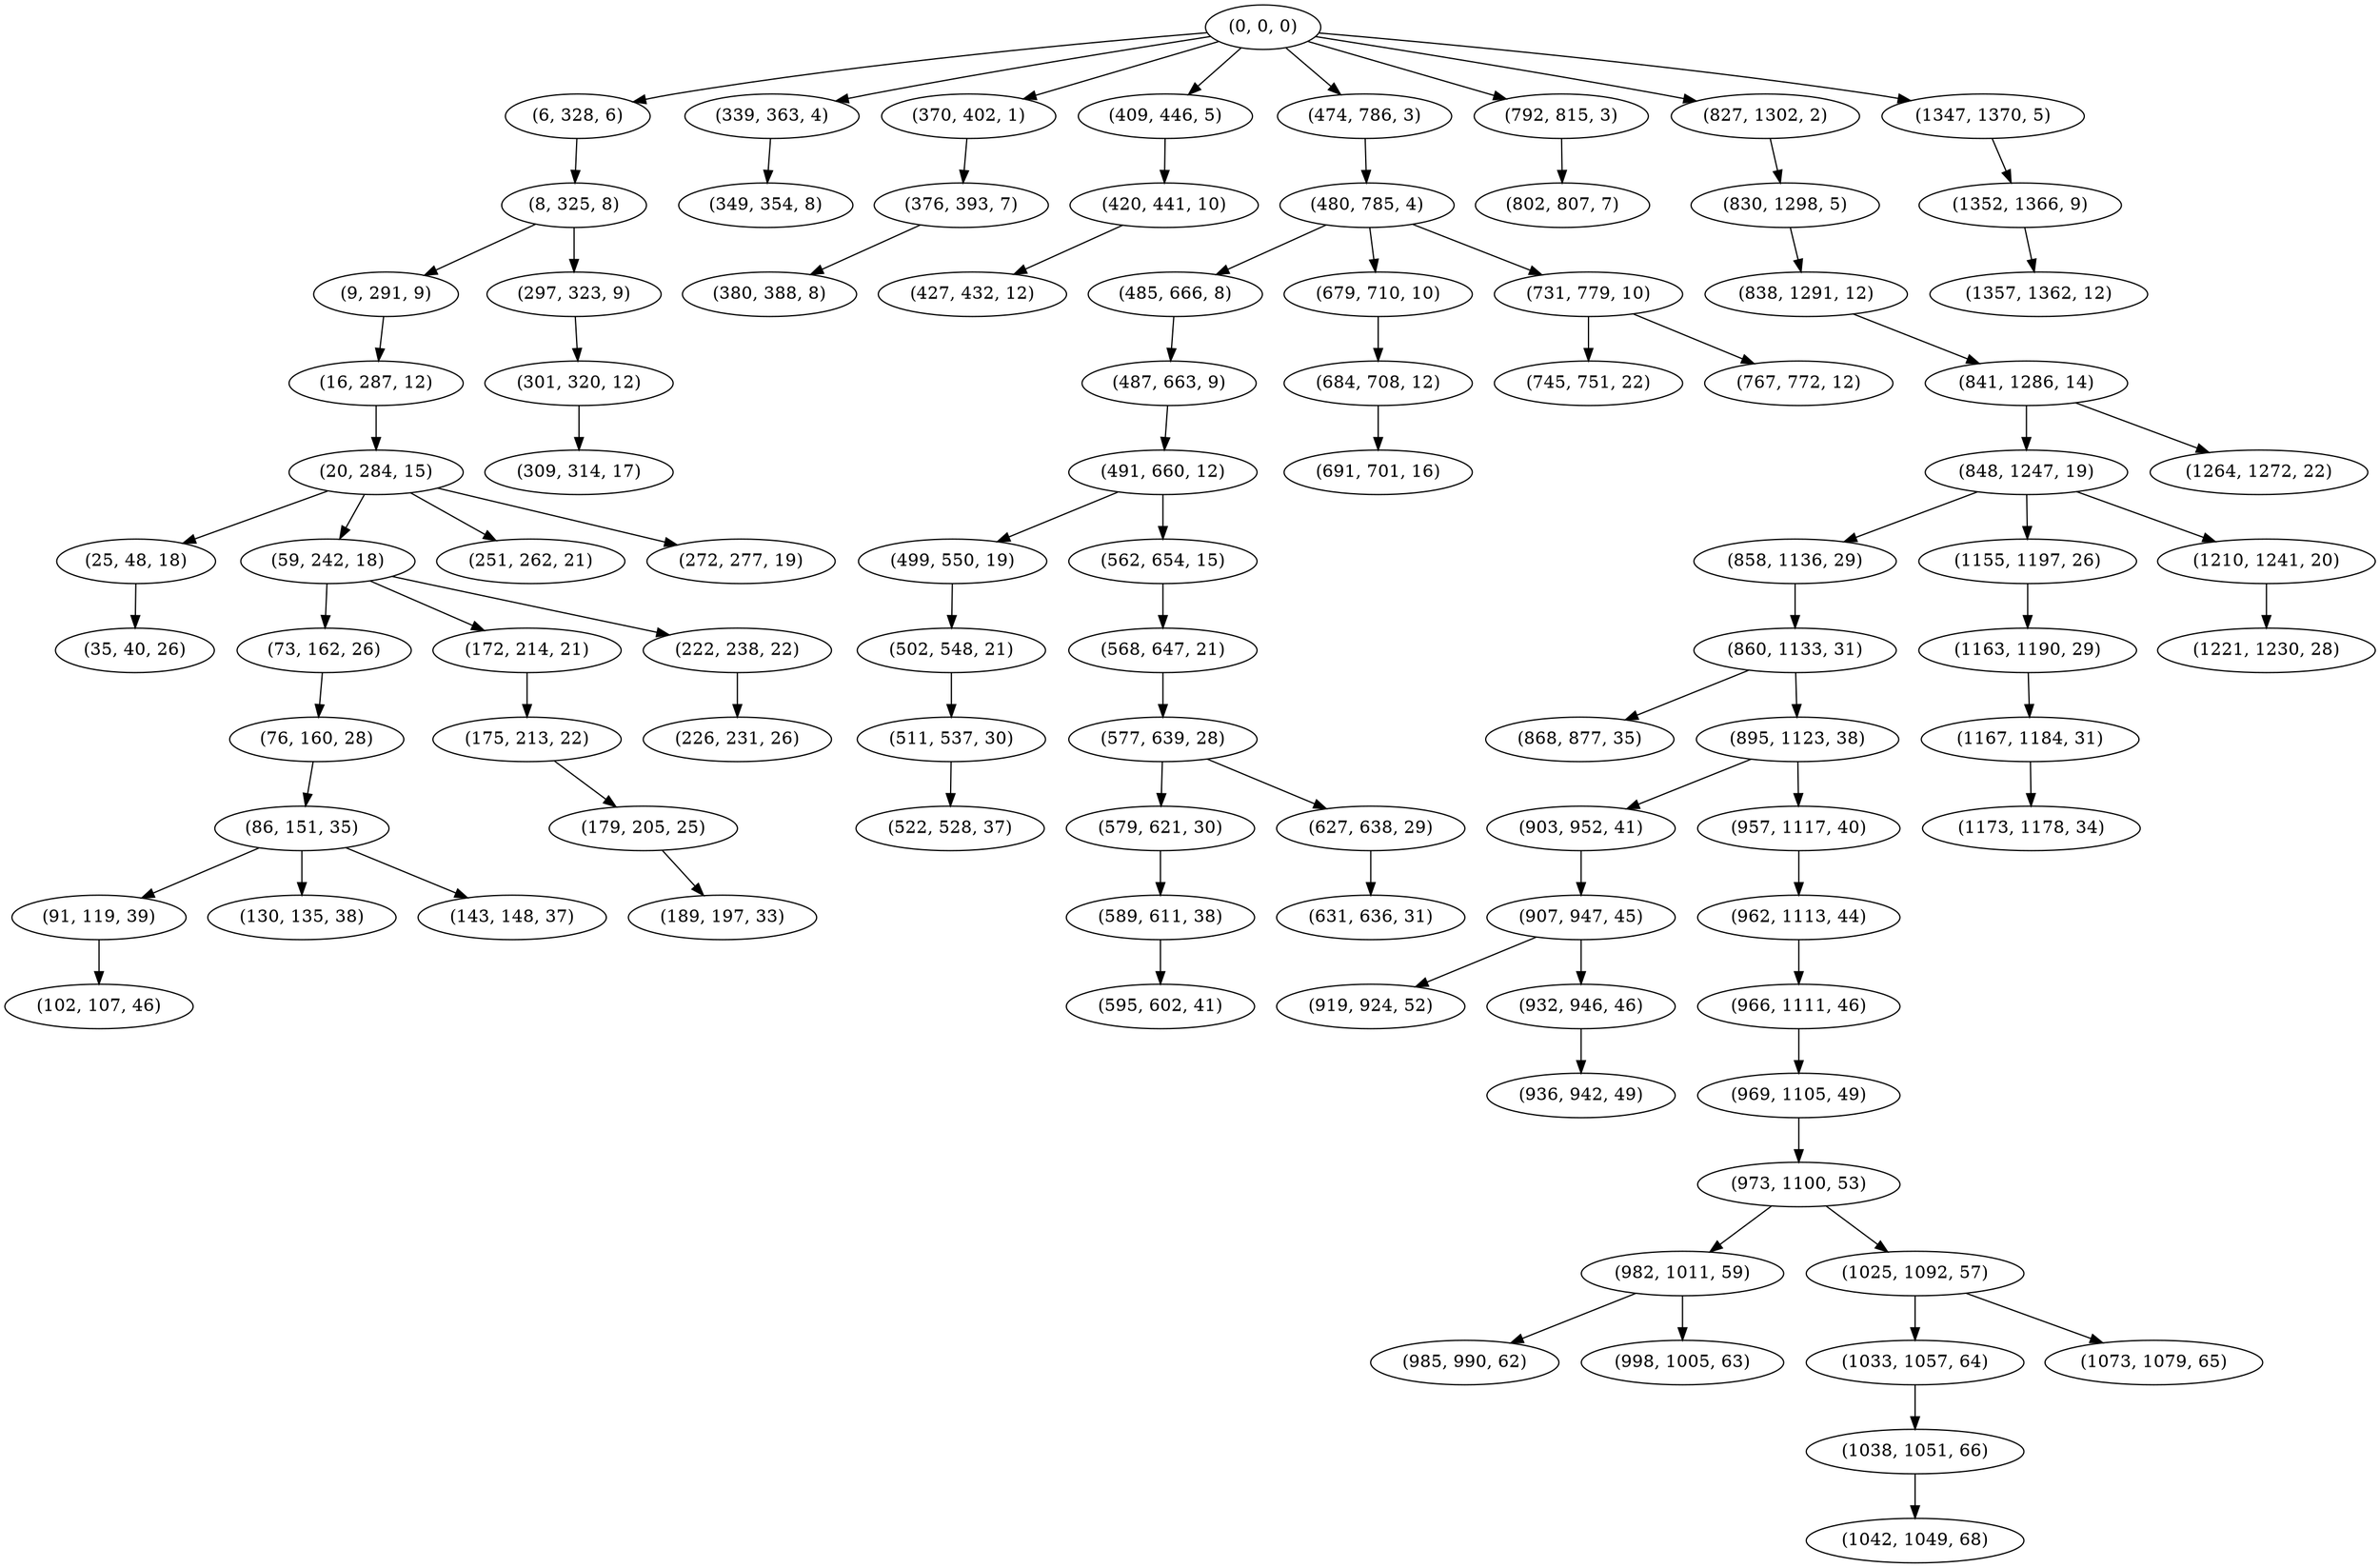 digraph tree {
    "(0, 0, 0)";
    "(6, 328, 6)";
    "(8, 325, 8)";
    "(9, 291, 9)";
    "(16, 287, 12)";
    "(20, 284, 15)";
    "(25, 48, 18)";
    "(35, 40, 26)";
    "(59, 242, 18)";
    "(73, 162, 26)";
    "(76, 160, 28)";
    "(86, 151, 35)";
    "(91, 119, 39)";
    "(102, 107, 46)";
    "(130, 135, 38)";
    "(143, 148, 37)";
    "(172, 214, 21)";
    "(175, 213, 22)";
    "(179, 205, 25)";
    "(189, 197, 33)";
    "(222, 238, 22)";
    "(226, 231, 26)";
    "(251, 262, 21)";
    "(272, 277, 19)";
    "(297, 323, 9)";
    "(301, 320, 12)";
    "(309, 314, 17)";
    "(339, 363, 4)";
    "(349, 354, 8)";
    "(370, 402, 1)";
    "(376, 393, 7)";
    "(380, 388, 8)";
    "(409, 446, 5)";
    "(420, 441, 10)";
    "(427, 432, 12)";
    "(474, 786, 3)";
    "(480, 785, 4)";
    "(485, 666, 8)";
    "(487, 663, 9)";
    "(491, 660, 12)";
    "(499, 550, 19)";
    "(502, 548, 21)";
    "(511, 537, 30)";
    "(522, 528, 37)";
    "(562, 654, 15)";
    "(568, 647, 21)";
    "(577, 639, 28)";
    "(579, 621, 30)";
    "(589, 611, 38)";
    "(595, 602, 41)";
    "(627, 638, 29)";
    "(631, 636, 31)";
    "(679, 710, 10)";
    "(684, 708, 12)";
    "(691, 701, 16)";
    "(731, 779, 10)";
    "(745, 751, 22)";
    "(767, 772, 12)";
    "(792, 815, 3)";
    "(802, 807, 7)";
    "(827, 1302, 2)";
    "(830, 1298, 5)";
    "(838, 1291, 12)";
    "(841, 1286, 14)";
    "(848, 1247, 19)";
    "(858, 1136, 29)";
    "(860, 1133, 31)";
    "(868, 877, 35)";
    "(895, 1123, 38)";
    "(903, 952, 41)";
    "(907, 947, 45)";
    "(919, 924, 52)";
    "(932, 946, 46)";
    "(936, 942, 49)";
    "(957, 1117, 40)";
    "(962, 1113, 44)";
    "(966, 1111, 46)";
    "(969, 1105, 49)";
    "(973, 1100, 53)";
    "(982, 1011, 59)";
    "(985, 990, 62)";
    "(998, 1005, 63)";
    "(1025, 1092, 57)";
    "(1033, 1057, 64)";
    "(1038, 1051, 66)";
    "(1042, 1049, 68)";
    "(1073, 1079, 65)";
    "(1155, 1197, 26)";
    "(1163, 1190, 29)";
    "(1167, 1184, 31)";
    "(1173, 1178, 34)";
    "(1210, 1241, 20)";
    "(1221, 1230, 28)";
    "(1264, 1272, 22)";
    "(1347, 1370, 5)";
    "(1352, 1366, 9)";
    "(1357, 1362, 12)";
    "(0, 0, 0)" -> "(6, 328, 6)";
    "(0, 0, 0)" -> "(339, 363, 4)";
    "(0, 0, 0)" -> "(370, 402, 1)";
    "(0, 0, 0)" -> "(409, 446, 5)";
    "(0, 0, 0)" -> "(474, 786, 3)";
    "(0, 0, 0)" -> "(792, 815, 3)";
    "(0, 0, 0)" -> "(827, 1302, 2)";
    "(0, 0, 0)" -> "(1347, 1370, 5)";
    "(6, 328, 6)" -> "(8, 325, 8)";
    "(8, 325, 8)" -> "(9, 291, 9)";
    "(8, 325, 8)" -> "(297, 323, 9)";
    "(9, 291, 9)" -> "(16, 287, 12)";
    "(16, 287, 12)" -> "(20, 284, 15)";
    "(20, 284, 15)" -> "(25, 48, 18)";
    "(20, 284, 15)" -> "(59, 242, 18)";
    "(20, 284, 15)" -> "(251, 262, 21)";
    "(20, 284, 15)" -> "(272, 277, 19)";
    "(25, 48, 18)" -> "(35, 40, 26)";
    "(59, 242, 18)" -> "(73, 162, 26)";
    "(59, 242, 18)" -> "(172, 214, 21)";
    "(59, 242, 18)" -> "(222, 238, 22)";
    "(73, 162, 26)" -> "(76, 160, 28)";
    "(76, 160, 28)" -> "(86, 151, 35)";
    "(86, 151, 35)" -> "(91, 119, 39)";
    "(86, 151, 35)" -> "(130, 135, 38)";
    "(86, 151, 35)" -> "(143, 148, 37)";
    "(91, 119, 39)" -> "(102, 107, 46)";
    "(172, 214, 21)" -> "(175, 213, 22)";
    "(175, 213, 22)" -> "(179, 205, 25)";
    "(179, 205, 25)" -> "(189, 197, 33)";
    "(222, 238, 22)" -> "(226, 231, 26)";
    "(297, 323, 9)" -> "(301, 320, 12)";
    "(301, 320, 12)" -> "(309, 314, 17)";
    "(339, 363, 4)" -> "(349, 354, 8)";
    "(370, 402, 1)" -> "(376, 393, 7)";
    "(376, 393, 7)" -> "(380, 388, 8)";
    "(409, 446, 5)" -> "(420, 441, 10)";
    "(420, 441, 10)" -> "(427, 432, 12)";
    "(474, 786, 3)" -> "(480, 785, 4)";
    "(480, 785, 4)" -> "(485, 666, 8)";
    "(480, 785, 4)" -> "(679, 710, 10)";
    "(480, 785, 4)" -> "(731, 779, 10)";
    "(485, 666, 8)" -> "(487, 663, 9)";
    "(487, 663, 9)" -> "(491, 660, 12)";
    "(491, 660, 12)" -> "(499, 550, 19)";
    "(491, 660, 12)" -> "(562, 654, 15)";
    "(499, 550, 19)" -> "(502, 548, 21)";
    "(502, 548, 21)" -> "(511, 537, 30)";
    "(511, 537, 30)" -> "(522, 528, 37)";
    "(562, 654, 15)" -> "(568, 647, 21)";
    "(568, 647, 21)" -> "(577, 639, 28)";
    "(577, 639, 28)" -> "(579, 621, 30)";
    "(577, 639, 28)" -> "(627, 638, 29)";
    "(579, 621, 30)" -> "(589, 611, 38)";
    "(589, 611, 38)" -> "(595, 602, 41)";
    "(627, 638, 29)" -> "(631, 636, 31)";
    "(679, 710, 10)" -> "(684, 708, 12)";
    "(684, 708, 12)" -> "(691, 701, 16)";
    "(731, 779, 10)" -> "(745, 751, 22)";
    "(731, 779, 10)" -> "(767, 772, 12)";
    "(792, 815, 3)" -> "(802, 807, 7)";
    "(827, 1302, 2)" -> "(830, 1298, 5)";
    "(830, 1298, 5)" -> "(838, 1291, 12)";
    "(838, 1291, 12)" -> "(841, 1286, 14)";
    "(841, 1286, 14)" -> "(848, 1247, 19)";
    "(841, 1286, 14)" -> "(1264, 1272, 22)";
    "(848, 1247, 19)" -> "(858, 1136, 29)";
    "(848, 1247, 19)" -> "(1155, 1197, 26)";
    "(848, 1247, 19)" -> "(1210, 1241, 20)";
    "(858, 1136, 29)" -> "(860, 1133, 31)";
    "(860, 1133, 31)" -> "(868, 877, 35)";
    "(860, 1133, 31)" -> "(895, 1123, 38)";
    "(895, 1123, 38)" -> "(903, 952, 41)";
    "(895, 1123, 38)" -> "(957, 1117, 40)";
    "(903, 952, 41)" -> "(907, 947, 45)";
    "(907, 947, 45)" -> "(919, 924, 52)";
    "(907, 947, 45)" -> "(932, 946, 46)";
    "(932, 946, 46)" -> "(936, 942, 49)";
    "(957, 1117, 40)" -> "(962, 1113, 44)";
    "(962, 1113, 44)" -> "(966, 1111, 46)";
    "(966, 1111, 46)" -> "(969, 1105, 49)";
    "(969, 1105, 49)" -> "(973, 1100, 53)";
    "(973, 1100, 53)" -> "(982, 1011, 59)";
    "(973, 1100, 53)" -> "(1025, 1092, 57)";
    "(982, 1011, 59)" -> "(985, 990, 62)";
    "(982, 1011, 59)" -> "(998, 1005, 63)";
    "(1025, 1092, 57)" -> "(1033, 1057, 64)";
    "(1025, 1092, 57)" -> "(1073, 1079, 65)";
    "(1033, 1057, 64)" -> "(1038, 1051, 66)";
    "(1038, 1051, 66)" -> "(1042, 1049, 68)";
    "(1155, 1197, 26)" -> "(1163, 1190, 29)";
    "(1163, 1190, 29)" -> "(1167, 1184, 31)";
    "(1167, 1184, 31)" -> "(1173, 1178, 34)";
    "(1210, 1241, 20)" -> "(1221, 1230, 28)";
    "(1347, 1370, 5)" -> "(1352, 1366, 9)";
    "(1352, 1366, 9)" -> "(1357, 1362, 12)";
}
